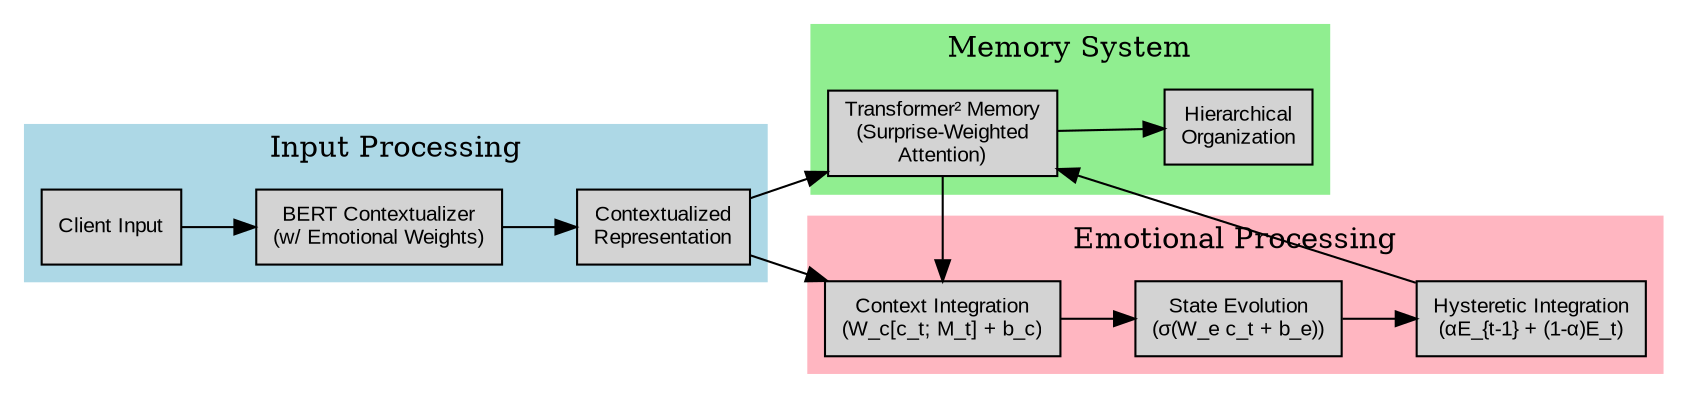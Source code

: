 digraph G {
    rankdir=LR;
    node [shape=box, style=filled, fontname="Arial", fontsize=10];
    edge [fontname="Arial", fontsize=8];
    
    subgraph cluster_0 {
        label="Input Processing";
        style=filled;
        color=lightblue;
        
        input [label="Client Input"];
        bert [label="BERT Contextualizer\n(w/ Emotional Weights)"];
        context [label="Contextualized\nRepresentation"];
        
        input -> bert -> context;
    }
    
    subgraph cluster_1 {
        label="Memory System";
        style=filled;
        color=lightgreen;
        
        memory [label="Transformer² Memory\n(Surprise-Weighted\nAttention)"];
        hierarchy [label="Hierarchical\nOrganization"];
        
        memory -> hierarchy;
    }
    
    subgraph cluster_2 {
        label="Emotional Processing";
        style=filled;
        color=lightpink;
        
        integration [label="Context Integration\n(W_c[c_t; M_t] + b_c)"];
        evolution [label="State Evolution\n(σ(W_e c_t + b_e))"];
        hysteresis [label="Hysteretic Integration\n(αE_{t-1} + (1-α)E_t)"];
        
        integration -> evolution -> hysteresis;
    }
    
    context -> memory;
    context -> integration;
    memory -> integration;
    hysteresis -> memory;
}
